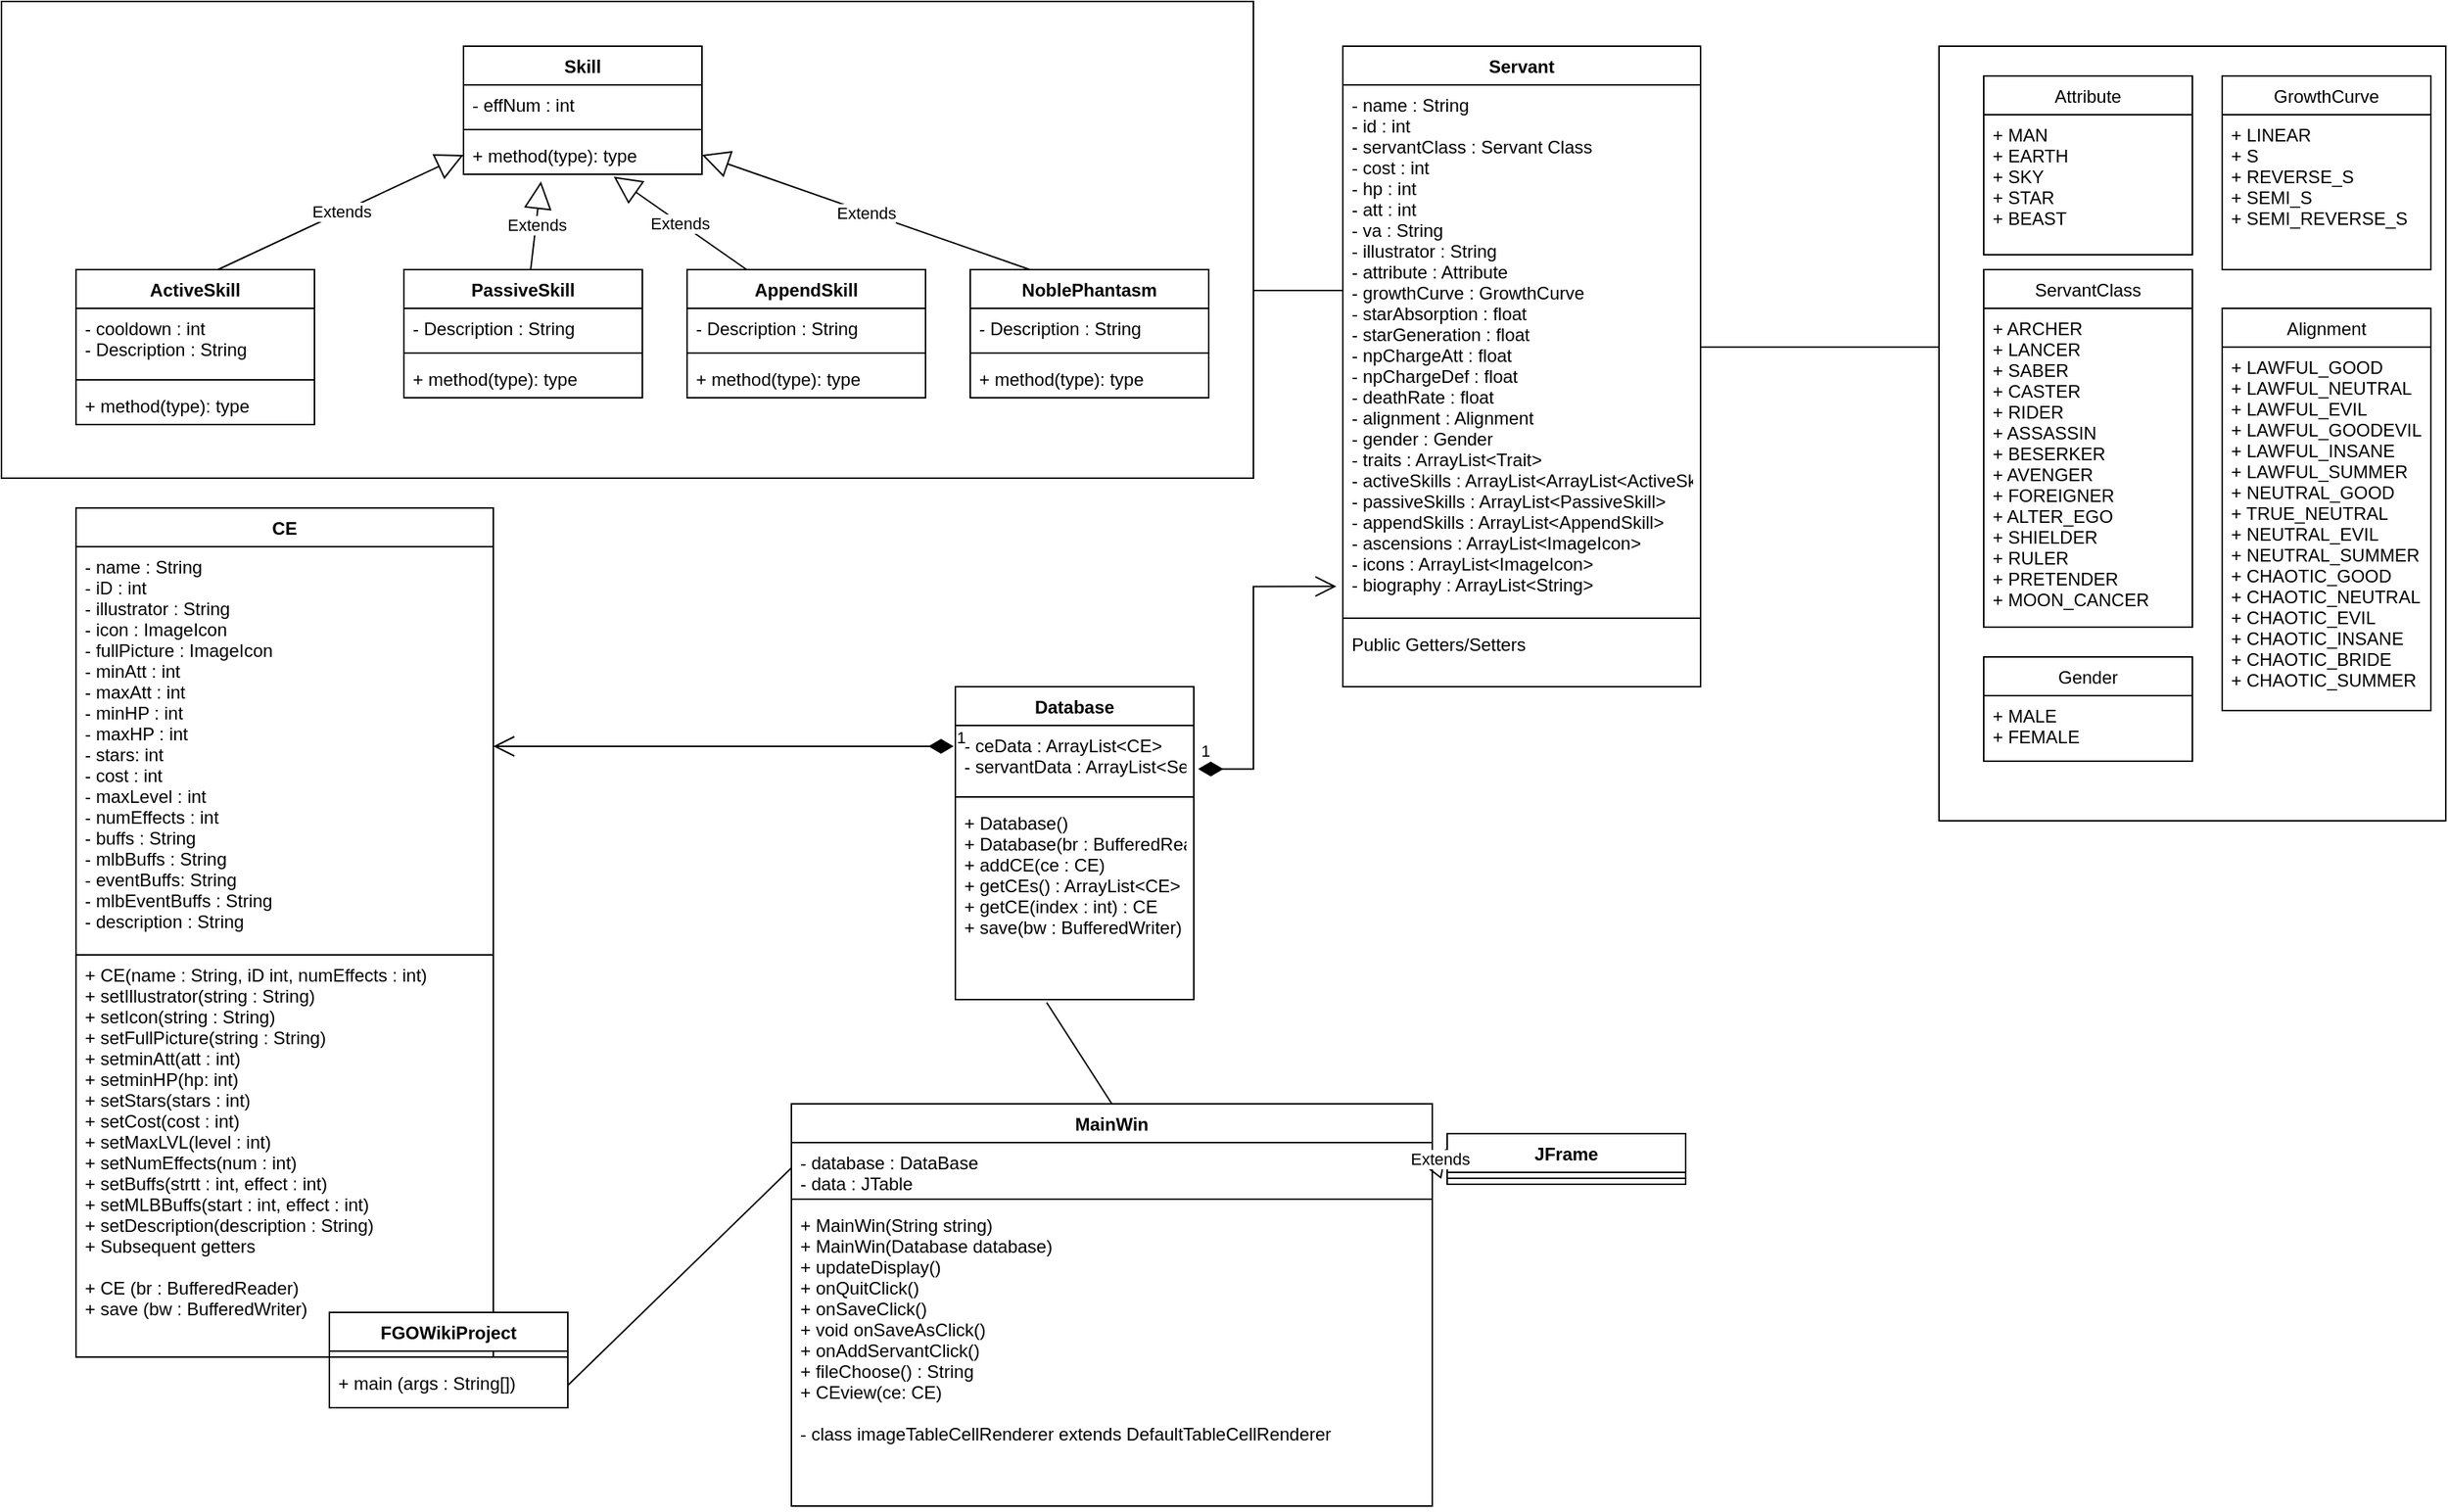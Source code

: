 <mxfile version="18.0.6" type="device"><diagram id="13ah6Uie-GgHhyqu9mPd" name="Page-1"><mxGraphModel dx="1958" dy="555" grid="1" gridSize="10" guides="1" tooltips="1" connect="1" arrows="1" fold="1" page="1" pageScale="1" pageWidth="850" pageHeight="1100" math="0" shadow="0"><root><mxCell id="0"/><mxCell id="1" parent="0"/><mxCell id="Jr32cKEPlbI3s-gcWsRq-26" value="" style="html=1;" parent="1" vertex="1"><mxGeometry x="-650" y="10" width="840" height="320" as="geometry"/></mxCell><mxCell id="uhmIGcfHE6So96rjmooI-2" value="Servant" style="swimlane;fontStyle=1;align=center;verticalAlign=top;childLayout=stackLayout;horizontal=1;startSize=26;horizontalStack=0;resizeParent=1;resizeParentMax=0;resizeLast=0;collapsible=1;marginBottom=0;" parent="1" vertex="1"><mxGeometry x="250" y="40" width="240" height="430" as="geometry"/></mxCell><mxCell id="uhmIGcfHE6So96rjmooI-3" value="- name : String&#10;- id : int&#10;- servantClass : Servant Class&#10;- cost : int&#10;- hp : int&#10;- att : int&#10;- va : String&#10;- illustrator : String&#10;- attribute : Attribute&#10;- growthCurve : GrowthCurve&#10;- starAbsorption : float&#10;- starGeneration : float&#10;- npChargeAtt : float&#10;- npChargeDef : float&#10;- deathRate : float&#10;- alignment : Alignment&#10;- gender : Gender&#10;- traits : ArrayList&lt;Trait&gt;&#10;- activeSkills : ArrayList&lt;ArrayList&lt;ActiveSkill&gt;&gt;&#10;- passiveSkills : ArrayList&lt;PassiveSkill&gt;&#10;- appendSkills : ArrayList&lt;AppendSkill&gt;&#10;- ascensions : ArrayList&lt;ImageIcon&gt;&#10;- icons : ArrayList&lt;ImageIcon&gt;&#10;- biography : ArrayList&lt;String&gt;&#10;&#10;" style="text;strokeColor=none;fillColor=none;align=left;verticalAlign=top;spacingLeft=4;spacingRight=4;overflow=hidden;rotatable=0;points=[[0,0.5],[1,0.5]];portConstraint=eastwest;" parent="uhmIGcfHE6So96rjmooI-2" vertex="1"><mxGeometry y="26" width="240" height="354" as="geometry"/></mxCell><mxCell id="uhmIGcfHE6So96rjmooI-4" value="" style="line;strokeWidth=1;fillColor=none;align=left;verticalAlign=middle;spacingTop=-1;spacingLeft=3;spacingRight=3;rotatable=0;labelPosition=right;points=[];portConstraint=eastwest;" parent="uhmIGcfHE6So96rjmooI-2" vertex="1"><mxGeometry y="380" width="240" height="8" as="geometry"/></mxCell><mxCell id="uhmIGcfHE6So96rjmooI-5" value="Public Getters/Setters&#10;" style="text;strokeColor=none;fillColor=none;align=left;verticalAlign=top;spacingLeft=4;spacingRight=4;overflow=hidden;rotatable=0;points=[[0,0.5],[1,0.5]];portConstraint=eastwest;" parent="uhmIGcfHE6So96rjmooI-2" vertex="1"><mxGeometry y="388" width="240" height="42" as="geometry"/></mxCell><mxCell id="uhmIGcfHE6So96rjmooI-14" value="CE" style="swimlane;fontStyle=1;align=center;verticalAlign=top;childLayout=stackLayout;horizontal=1;startSize=26;horizontalStack=0;resizeParent=1;resizeParentMax=0;resizeLast=0;collapsible=1;marginBottom=0;" parent="1" vertex="1"><mxGeometry x="-600" y="350" width="280" height="570" as="geometry"/></mxCell><mxCell id="uhmIGcfHE6So96rjmooI-15" value="- name : String&#10;- iD : int&#10;- illustrator : String&#10;- icon : ImageIcon&#10;- fullPicture : ImageIcon&#10;- minAtt : int&#10;- maxAtt : int&#10;- minHP : int&#10;- maxHP : int&#10;- stars: int&#10;- cost : int&#10;- maxLevel : int&#10;- numEffects : int&#10;- buffs : String&#10;- mlbBuffs : String&#10;- eventBuffs: String&#10;- mlbEventBuffs : String&#10;- description : String" style="text;strokeColor=none;fillColor=none;align=left;verticalAlign=top;spacingLeft=4;spacingRight=4;overflow=hidden;rotatable=0;points=[[0,0.5],[1,0.5]];portConstraint=eastwest;" parent="uhmIGcfHE6So96rjmooI-14" vertex="1"><mxGeometry y="26" width="280" height="274" as="geometry"/></mxCell><mxCell id="uhmIGcfHE6So96rjmooI-18" value="+ CE(name : String, iD int, numEffects : int)&#10;+ setIllustrator(string : String)&#10;+ setIcon(string : String)&#10;+ setFullPicture(string : String)&#10;+ setminAtt(att : int)&#10;+ setminHP(hp: int)&#10;+ setStars(stars : int)&#10;+ setCost(cost : int)&#10;+ setMaxLVL(level : int)&#10;+ setNumEffects(num : int)&#10;+ setBuffs(strtt : int, effect : int)&#10;+ setMLBBuffs(start : int, effect : int)&#10;+ setDescription(description : String)&#10;+ Subsequent getters&#10;&#10;+ CE (br : BufferedReader)&#10;+ save (bw : BufferedWriter)" style="text;strokeColor=default;fillColor=none;align=left;verticalAlign=top;spacingLeft=4;spacingRight=4;overflow=hidden;rotatable=0;points=[[0,0.5],[1,0.5]];portConstraint=eastwest;" parent="uhmIGcfHE6So96rjmooI-14" vertex="1"><mxGeometry y="300" width="280" height="270" as="geometry"/></mxCell><mxCell id="uhmIGcfHE6So96rjmooI-32" value="" style="rounded=0;whiteSpace=wrap;html=1;strokeColor=default;" parent="1" vertex="1"><mxGeometry x="650" y="40" width="340" height="520" as="geometry"/></mxCell><mxCell id="uhmIGcfHE6So96rjmooI-10" value="Attribute" style="swimlane;fontStyle=0;childLayout=stackLayout;horizontal=1;startSize=26;fillColor=none;horizontalStack=0;resizeParent=1;resizeParentMax=0;resizeLast=0;collapsible=1;marginBottom=0;" parent="1" vertex="1"><mxGeometry x="680" y="60" width="140" height="120" as="geometry"/></mxCell><mxCell id="uhmIGcfHE6So96rjmooI-11" value="+ MAN&#10;+ EARTH&#10;+ SKY&#10;+ STAR&#10;+ BEAST" style="text;strokeColor=none;fillColor=none;align=left;verticalAlign=top;spacingLeft=4;spacingRight=4;overflow=hidden;rotatable=0;points=[[0,0.5],[1,0.5]];portConstraint=eastwest;" parent="uhmIGcfHE6So96rjmooI-10" vertex="1"><mxGeometry y="26" width="140" height="94" as="geometry"/></mxCell><mxCell id="uhmIGcfHE6So96rjmooI-6" value="ServantClass" style="swimlane;fontStyle=0;childLayout=stackLayout;horizontal=1;startSize=26;fillColor=none;horizontalStack=0;resizeParent=1;resizeParentMax=0;resizeLast=0;collapsible=1;marginBottom=0;" parent="1" vertex="1"><mxGeometry x="680" y="190" width="140" height="240" as="geometry"/></mxCell><mxCell id="uhmIGcfHE6So96rjmooI-7" value="+ ARCHER&#10;+ LANCER&#10;+ SABER&#10;+ CASTER&#10;+ RIDER&#10;+ ASSASSIN&#10;+ BESERKER&#10;+ AVENGER&#10;+ FOREIGNER&#10;+ ALTER_EGO&#10;+ SHIELDER&#10;+ RULER&#10;+ PRETENDER&#10;+ MOON_CANCER" style="text;strokeColor=none;fillColor=none;align=left;verticalAlign=top;spacingLeft=4;spacingRight=4;overflow=hidden;rotatable=0;points=[[0,0.5],[1,0.5]];portConstraint=eastwest;" parent="uhmIGcfHE6So96rjmooI-6" vertex="1"><mxGeometry y="26" width="140" height="214" as="geometry"/></mxCell><mxCell id="uhmIGcfHE6So96rjmooI-23" value="GrowthCurve" style="swimlane;fontStyle=0;childLayout=stackLayout;horizontal=1;startSize=26;fillColor=none;horizontalStack=0;resizeParent=1;resizeParentMax=0;resizeLast=0;collapsible=1;marginBottom=0;strokeColor=default;" parent="1" vertex="1"><mxGeometry x="840" y="60" width="140" height="130" as="geometry"/></mxCell><mxCell id="uhmIGcfHE6So96rjmooI-24" value="+ LINEAR&#10;+ S&#10;+ REVERSE_S&#10;+ SEMI_S&#10;+ SEMI_REVERSE_S" style="text;strokeColor=none;fillColor=none;align=left;verticalAlign=top;spacingLeft=4;spacingRight=4;overflow=hidden;rotatable=0;points=[[0,0.5],[1,0.5]];portConstraint=eastwest;" parent="uhmIGcfHE6So96rjmooI-23" vertex="1"><mxGeometry y="26" width="140" height="104" as="geometry"/></mxCell><mxCell id="uhmIGcfHE6So96rjmooI-27" value="Alignment" style="swimlane;fontStyle=0;childLayout=stackLayout;horizontal=1;startSize=26;fillColor=none;horizontalStack=0;resizeParent=1;resizeParentMax=0;resizeLast=0;collapsible=1;marginBottom=0;strokeColor=default;" parent="1" vertex="1"><mxGeometry x="840" y="216" width="140" height="270" as="geometry"/></mxCell><mxCell id="uhmIGcfHE6So96rjmooI-33" style="edgeStyle=orthogonalEdgeStyle;rounded=0;orthogonalLoop=1;jettySize=auto;html=1;exitX=0.5;exitY=1;exitDx=0;exitDy=0;" parent="1" source="uhmIGcfHE6So96rjmooI-32" target="uhmIGcfHE6So96rjmooI-32" edge="1"><mxGeometry relative="1" as="geometry"/></mxCell><mxCell id="uhmIGcfHE6So96rjmooI-36" value="" style="line;strokeWidth=1;fillColor=none;align=left;verticalAlign=middle;spacingTop=-1;spacingLeft=3;spacingRight=3;rotatable=0;labelPosition=right;points=[];portConstraint=eastwest;" parent="1" vertex="1"><mxGeometry x="190" y="200" width="60" height="8" as="geometry"/></mxCell><mxCell id="Jr32cKEPlbI3s-gcWsRq-1" value="Skill" style="swimlane;fontStyle=1;align=center;verticalAlign=top;childLayout=stackLayout;horizontal=1;startSize=26;horizontalStack=0;resizeParent=1;resizeParentMax=0;resizeLast=0;collapsible=1;marginBottom=0;" parent="1" vertex="1"><mxGeometry x="-340" y="40" width="160" height="86" as="geometry"/></mxCell><mxCell id="Jr32cKEPlbI3s-gcWsRq-2" value="- effNum : int" style="text;strokeColor=none;fillColor=none;align=left;verticalAlign=top;spacingLeft=4;spacingRight=4;overflow=hidden;rotatable=0;points=[[0,0.5],[1,0.5]];portConstraint=eastwest;" parent="Jr32cKEPlbI3s-gcWsRq-1" vertex="1"><mxGeometry y="26" width="160" height="26" as="geometry"/></mxCell><mxCell id="Jr32cKEPlbI3s-gcWsRq-3" value="" style="line;strokeWidth=1;fillColor=none;align=left;verticalAlign=middle;spacingTop=-1;spacingLeft=3;spacingRight=3;rotatable=0;labelPosition=right;points=[];portConstraint=eastwest;" parent="Jr32cKEPlbI3s-gcWsRq-1" vertex="1"><mxGeometry y="52" width="160" height="8" as="geometry"/></mxCell><mxCell id="Jr32cKEPlbI3s-gcWsRq-4" value="+ method(type): type" style="text;strokeColor=none;fillColor=none;align=left;verticalAlign=top;spacingLeft=4;spacingRight=4;overflow=hidden;rotatable=0;points=[[0,0.5],[1,0.5]];portConstraint=eastwest;" parent="Jr32cKEPlbI3s-gcWsRq-1" vertex="1"><mxGeometry y="60" width="160" height="26" as="geometry"/></mxCell><mxCell id="Jr32cKEPlbI3s-gcWsRq-5" value="ActiveSkill" style="swimlane;fontStyle=1;align=center;verticalAlign=top;childLayout=stackLayout;horizontal=1;startSize=26;horizontalStack=0;resizeParent=1;resizeParentMax=0;resizeLast=0;collapsible=1;marginBottom=0;" parent="1" vertex="1"><mxGeometry x="-600" y="190" width="160" height="104" as="geometry"/></mxCell><mxCell id="Jr32cKEPlbI3s-gcWsRq-6" value="- cooldown : int&#10;- Description : String&#10;" style="text;strokeColor=none;fillColor=none;align=left;verticalAlign=top;spacingLeft=4;spacingRight=4;overflow=hidden;rotatable=0;points=[[0,0.5],[1,0.5]];portConstraint=eastwest;" parent="Jr32cKEPlbI3s-gcWsRq-5" vertex="1"><mxGeometry y="26" width="160" height="44" as="geometry"/></mxCell><mxCell id="Jr32cKEPlbI3s-gcWsRq-7" value="" style="line;strokeWidth=1;fillColor=none;align=left;verticalAlign=middle;spacingTop=-1;spacingLeft=3;spacingRight=3;rotatable=0;labelPosition=right;points=[];portConstraint=eastwest;" parent="Jr32cKEPlbI3s-gcWsRq-5" vertex="1"><mxGeometry y="70" width="160" height="8" as="geometry"/></mxCell><mxCell id="Jr32cKEPlbI3s-gcWsRq-8" value="+ method(type): type" style="text;strokeColor=none;fillColor=none;align=left;verticalAlign=top;spacingLeft=4;spacingRight=4;overflow=hidden;rotatable=0;points=[[0,0.5],[1,0.5]];portConstraint=eastwest;" parent="Jr32cKEPlbI3s-gcWsRq-5" vertex="1"><mxGeometry y="78" width="160" height="26" as="geometry"/></mxCell><mxCell id="Jr32cKEPlbI3s-gcWsRq-9" value="AppendSkill" style="swimlane;fontStyle=1;align=center;verticalAlign=top;childLayout=stackLayout;horizontal=1;startSize=26;horizontalStack=0;resizeParent=1;resizeParentMax=0;resizeLast=0;collapsible=1;marginBottom=0;" parent="1" vertex="1"><mxGeometry x="-190" y="190" width="160" height="86" as="geometry"/></mxCell><mxCell id="Jr32cKEPlbI3s-gcWsRq-10" value="- Description : String" style="text;strokeColor=none;fillColor=none;align=left;verticalAlign=top;spacingLeft=4;spacingRight=4;overflow=hidden;rotatable=0;points=[[0,0.5],[1,0.5]];portConstraint=eastwest;" parent="Jr32cKEPlbI3s-gcWsRq-9" vertex="1"><mxGeometry y="26" width="160" height="26" as="geometry"/></mxCell><mxCell id="Jr32cKEPlbI3s-gcWsRq-11" value="" style="line;strokeWidth=1;fillColor=none;align=left;verticalAlign=middle;spacingTop=-1;spacingLeft=3;spacingRight=3;rotatable=0;labelPosition=right;points=[];portConstraint=eastwest;" parent="Jr32cKEPlbI3s-gcWsRq-9" vertex="1"><mxGeometry y="52" width="160" height="8" as="geometry"/></mxCell><mxCell id="Jr32cKEPlbI3s-gcWsRq-12" value="+ method(type): type" style="text;strokeColor=none;fillColor=none;align=left;verticalAlign=top;spacingLeft=4;spacingRight=4;overflow=hidden;rotatable=0;points=[[0,0.5],[1,0.5]];portConstraint=eastwest;" parent="Jr32cKEPlbI3s-gcWsRq-9" vertex="1"><mxGeometry y="60" width="160" height="26" as="geometry"/></mxCell><mxCell id="Jr32cKEPlbI3s-gcWsRq-13" value="PassiveSkill" style="swimlane;fontStyle=1;align=center;verticalAlign=top;childLayout=stackLayout;horizontal=1;startSize=26;horizontalStack=0;resizeParent=1;resizeParentMax=0;resizeLast=0;collapsible=1;marginBottom=0;" parent="1" vertex="1"><mxGeometry x="-380" y="190" width="160" height="86" as="geometry"/></mxCell><mxCell id="Jr32cKEPlbI3s-gcWsRq-14" value="- Description : String" style="text;strokeColor=none;fillColor=none;align=left;verticalAlign=top;spacingLeft=4;spacingRight=4;overflow=hidden;rotatable=0;points=[[0,0.5],[1,0.5]];portConstraint=eastwest;" parent="Jr32cKEPlbI3s-gcWsRq-13" vertex="1"><mxGeometry y="26" width="160" height="26" as="geometry"/></mxCell><mxCell id="Jr32cKEPlbI3s-gcWsRq-15" value="" style="line;strokeWidth=1;fillColor=none;align=left;verticalAlign=middle;spacingTop=-1;spacingLeft=3;spacingRight=3;rotatable=0;labelPosition=right;points=[];portConstraint=eastwest;" parent="Jr32cKEPlbI3s-gcWsRq-13" vertex="1"><mxGeometry y="52" width="160" height="8" as="geometry"/></mxCell><mxCell id="Jr32cKEPlbI3s-gcWsRq-16" value="+ method(type): type" style="text;strokeColor=none;fillColor=none;align=left;verticalAlign=top;spacingLeft=4;spacingRight=4;overflow=hidden;rotatable=0;points=[[0,0.5],[1,0.5]];portConstraint=eastwest;" parent="Jr32cKEPlbI3s-gcWsRq-13" vertex="1"><mxGeometry y="60" width="160" height="26" as="geometry"/></mxCell><mxCell id="Jr32cKEPlbI3s-gcWsRq-17" value="NoblePhantasm" style="swimlane;fontStyle=1;align=center;verticalAlign=top;childLayout=stackLayout;horizontal=1;startSize=26;horizontalStack=0;resizeParent=1;resizeParentMax=0;resizeLast=0;collapsible=1;marginBottom=0;" parent="1" vertex="1"><mxGeometry y="190" width="160" height="86" as="geometry"/></mxCell><mxCell id="Jr32cKEPlbI3s-gcWsRq-18" value="- Description : String" style="text;strokeColor=none;fillColor=none;align=left;verticalAlign=top;spacingLeft=4;spacingRight=4;overflow=hidden;rotatable=0;points=[[0,0.5],[1,0.5]];portConstraint=eastwest;" parent="Jr32cKEPlbI3s-gcWsRq-17" vertex="1"><mxGeometry y="26" width="160" height="26" as="geometry"/></mxCell><mxCell id="Jr32cKEPlbI3s-gcWsRq-19" value="" style="line;strokeWidth=1;fillColor=none;align=left;verticalAlign=middle;spacingTop=-1;spacingLeft=3;spacingRight=3;rotatable=0;labelPosition=right;points=[];portConstraint=eastwest;" parent="Jr32cKEPlbI3s-gcWsRq-17" vertex="1"><mxGeometry y="52" width="160" height="8" as="geometry"/></mxCell><mxCell id="Jr32cKEPlbI3s-gcWsRq-20" value="+ method(type): type" style="text;strokeColor=none;fillColor=none;align=left;verticalAlign=top;spacingLeft=4;spacingRight=4;overflow=hidden;rotatable=0;points=[[0,0.5],[1,0.5]];portConstraint=eastwest;" parent="Jr32cKEPlbI3s-gcWsRq-17" vertex="1"><mxGeometry y="60" width="160" height="26" as="geometry"/></mxCell><mxCell id="Jr32cKEPlbI3s-gcWsRq-28" value="" style="line;strokeWidth=1;fillColor=none;align=left;verticalAlign=middle;spacingTop=-1;spacingLeft=3;spacingRight=3;rotatable=0;labelPosition=right;points=[];portConstraint=eastwest;" parent="1" vertex="1"><mxGeometry x="490" y="238" width="160" height="8" as="geometry"/></mxCell><mxCell id="Jr32cKEPlbI3s-gcWsRq-29" value="Database" style="swimlane;fontStyle=1;align=center;verticalAlign=top;childLayout=stackLayout;horizontal=1;startSize=26;horizontalStack=0;resizeParent=1;resizeParentMax=0;resizeLast=0;collapsible=1;marginBottom=0;" parent="1" vertex="1"><mxGeometry x="-10" y="470" width="160" height="210" as="geometry"/></mxCell><mxCell id="Jr32cKEPlbI3s-gcWsRq-30" value="- ceData : ArrayList&lt;CE&gt;&#10;- servantData : ArrayList&lt;Servant&gt;" style="text;strokeColor=none;fillColor=none;align=left;verticalAlign=top;spacingLeft=4;spacingRight=4;overflow=hidden;rotatable=0;points=[[0,0.5],[1,0.5]];portConstraint=eastwest;" parent="Jr32cKEPlbI3s-gcWsRq-29" vertex="1"><mxGeometry y="26" width="160" height="44" as="geometry"/></mxCell><mxCell id="Jr32cKEPlbI3s-gcWsRq-31" value="" style="line;strokeWidth=1;fillColor=none;align=left;verticalAlign=middle;spacingTop=-1;spacingLeft=3;spacingRight=3;rotatable=0;labelPosition=right;points=[];portConstraint=eastwest;" parent="Jr32cKEPlbI3s-gcWsRq-29" vertex="1"><mxGeometry y="70" width="160" height="8" as="geometry"/></mxCell><mxCell id="Jr32cKEPlbI3s-gcWsRq-32" value="+ Database()&#10;+ Database(br : BufferedReader)&#10;+ addCE(ce : CE)&#10;+ getCEs() : ArrayList&lt;CE&gt;&#10;+ getCE(index : int) : CE&#10;+ save(bw : BufferedWriter)" style="text;strokeColor=none;fillColor=none;align=left;verticalAlign=top;spacingLeft=4;spacingRight=4;overflow=hidden;rotatable=0;points=[[0,0.5],[1,0.5]];portConstraint=eastwest;" parent="Jr32cKEPlbI3s-gcWsRq-29" vertex="1"><mxGeometry y="78" width="160" height="132" as="geometry"/></mxCell><mxCell id="Jr32cKEPlbI3s-gcWsRq-39" value="1" style="endArrow=open;html=1;endSize=12;startArrow=diamondThin;startSize=14;startFill=1;edgeStyle=orthogonalEdgeStyle;align=left;verticalAlign=bottom;rounded=0;exitX=1.018;exitY=0.664;exitDx=0;exitDy=0;entryX=-0.018;entryY=0.951;entryDx=0;entryDy=0;entryPerimeter=0;exitPerimeter=0;" parent="1" source="Jr32cKEPlbI3s-gcWsRq-30" target="uhmIGcfHE6So96rjmooI-3" edge="1"><mxGeometry x="-1" y="3" relative="1" as="geometry"><mxPoint x="150" y="560" as="sourcePoint"/><mxPoint x="80" y="470" as="targetPoint"/><Array as="points"><mxPoint x="190" y="525"/><mxPoint x="190" y="403"/></Array></mxGeometry></mxCell><mxCell id="Jr32cKEPlbI3s-gcWsRq-40" value="1" style="endArrow=open;html=1;endSize=12;startArrow=diamondThin;startSize=14;startFill=1;edgeStyle=orthogonalEdgeStyle;align=left;verticalAlign=bottom;rounded=0;exitX=-0.007;exitY=0.318;exitDx=0;exitDy=0;exitPerimeter=0;" parent="1" source="Jr32cKEPlbI3s-gcWsRq-30" edge="1"><mxGeometry x="-1" y="3" relative="1" as="geometry"><mxPoint x="-190" y="571.5" as="sourcePoint"/><mxPoint x="-320" y="510" as="targetPoint"/></mxGeometry></mxCell><mxCell id="Jr32cKEPlbI3s-gcWsRq-41" value="Extends" style="endArrow=block;endSize=16;endFill=0;html=1;rounded=0;exitX=0.595;exitY=0;exitDx=0;exitDy=0;exitPerimeter=0;entryX=0;entryY=0.5;entryDx=0;entryDy=0;" parent="1" source="Jr32cKEPlbI3s-gcWsRq-5" target="Jr32cKEPlbI3s-gcWsRq-4" edge="1"><mxGeometry width="160" relative="1" as="geometry"><mxPoint x="340" y="440" as="sourcePoint"/><mxPoint x="500" y="440" as="targetPoint"/></mxGeometry></mxCell><mxCell id="Jr32cKEPlbI3s-gcWsRq-42" value="Extends" style="endArrow=block;endSize=16;endFill=0;html=1;rounded=0;entryX=0.325;entryY=1.185;entryDx=0;entryDy=0;entryPerimeter=0;" parent="1" source="Jr32cKEPlbI3s-gcWsRq-13" target="Jr32cKEPlbI3s-gcWsRq-4" edge="1"><mxGeometry width="160" relative="1" as="geometry"><mxPoint x="-494.8" y="200" as="sourcePoint"/><mxPoint x="-330" y="123" as="targetPoint"/></mxGeometry></mxCell><mxCell id="Jr32cKEPlbI3s-gcWsRq-43" value="Extends" style="endArrow=block;endSize=16;endFill=0;html=1;rounded=0;exitX=0.25;exitY=0;exitDx=0;exitDy=0;entryX=0.63;entryY=1.062;entryDx=0;entryDy=0;entryPerimeter=0;" parent="1" source="Jr32cKEPlbI3s-gcWsRq-9" target="Jr32cKEPlbI3s-gcWsRq-4" edge="1"><mxGeometry width="160" relative="1" as="geometry"><mxPoint x="-284.951" y="200" as="sourcePoint"/><mxPoint x="-220" y="130" as="targetPoint"/></mxGeometry></mxCell><mxCell id="Jr32cKEPlbI3s-gcWsRq-44" value="Extends" style="endArrow=block;endSize=16;endFill=0;html=1;rounded=0;entryX=1;entryY=0.5;entryDx=0;entryDy=0;exitX=0.25;exitY=0;exitDx=0;exitDy=0;" parent="1" source="Jr32cKEPlbI3s-gcWsRq-17" target="Jr32cKEPlbI3s-gcWsRq-4" edge="1"><mxGeometry width="160" relative="1" as="geometry"><mxPoint x="-274.951" y="210" as="sourcePoint"/><mxPoint x="-268" y="150.81" as="targetPoint"/></mxGeometry></mxCell><mxCell id="Jr32cKEPlbI3s-gcWsRq-45" value="Gender" style="swimlane;fontStyle=0;childLayout=stackLayout;horizontal=1;startSize=26;fillColor=none;horizontalStack=0;resizeParent=1;resizeParentMax=0;resizeLast=0;collapsible=1;marginBottom=0;" parent="1" vertex="1"><mxGeometry x="680" y="450" width="140" height="70" as="geometry"/></mxCell><mxCell id="Jr32cKEPlbI3s-gcWsRq-46" value="+ MALE&#10;+ FEMALE" style="text;strokeColor=none;fillColor=none;align=left;verticalAlign=top;spacingLeft=4;spacingRight=4;overflow=hidden;rotatable=0;points=[[0,0.5],[1,0.5]];portConstraint=eastwest;" parent="Jr32cKEPlbI3s-gcWsRq-45" vertex="1"><mxGeometry y="26" width="140" height="44" as="geometry"/></mxCell><mxCell id="Jr32cKEPlbI3s-gcWsRq-49" value="FGOWikiProject" style="swimlane;fontStyle=1;align=center;verticalAlign=top;childLayout=stackLayout;horizontal=1;startSize=26;horizontalStack=0;resizeParent=1;resizeParentMax=0;resizeLast=0;collapsible=1;marginBottom=0;" parent="1" vertex="1"><mxGeometry x="-430" y="890" width="160" height="64" as="geometry"/></mxCell><mxCell id="Jr32cKEPlbI3s-gcWsRq-51" value="" style="line;strokeWidth=1;fillColor=none;align=left;verticalAlign=middle;spacingTop=-1;spacingLeft=3;spacingRight=3;rotatable=0;labelPosition=right;points=[];portConstraint=eastwest;" parent="Jr32cKEPlbI3s-gcWsRq-49" vertex="1"><mxGeometry y="26" width="160" height="8" as="geometry"/></mxCell><mxCell id="Jr32cKEPlbI3s-gcWsRq-52" value="+ main (args : String[])" style="text;strokeColor=none;fillColor=none;align=left;verticalAlign=top;spacingLeft=4;spacingRight=4;overflow=hidden;rotatable=0;points=[[0,0.5],[1,0.5]];portConstraint=eastwest;" parent="Jr32cKEPlbI3s-gcWsRq-49" vertex="1"><mxGeometry y="34" width="160" height="30" as="geometry"/></mxCell><mxCell id="Jr32cKEPlbI3s-gcWsRq-53" value="MainWin" style="swimlane;fontStyle=1;align=center;verticalAlign=top;childLayout=stackLayout;horizontal=1;startSize=26;horizontalStack=0;resizeParent=1;resizeParentMax=0;resizeLast=0;collapsible=1;marginBottom=0;" parent="1" vertex="1"><mxGeometry x="-120" y="750" width="430" height="270" as="geometry"/></mxCell><mxCell id="Jr32cKEPlbI3s-gcWsRq-54" value="- database : DataBase&#10;- data : JTable" style="text;strokeColor=none;fillColor=none;align=left;verticalAlign=top;spacingLeft=4;spacingRight=4;overflow=hidden;rotatable=0;points=[[0,0.5],[1,0.5]];portConstraint=eastwest;" parent="Jr32cKEPlbI3s-gcWsRq-53" vertex="1"><mxGeometry y="26" width="430" height="34" as="geometry"/></mxCell><mxCell id="Jr32cKEPlbI3s-gcWsRq-55" value="" style="line;strokeWidth=1;fillColor=none;align=left;verticalAlign=middle;spacingTop=-1;spacingLeft=3;spacingRight=3;rotatable=0;labelPosition=right;points=[];portConstraint=eastwest;" parent="Jr32cKEPlbI3s-gcWsRq-53" vertex="1"><mxGeometry y="60" width="430" height="8" as="geometry"/></mxCell><mxCell id="Jr32cKEPlbI3s-gcWsRq-56" value="+ MainWin(String string)&#10;+ MainWin(Database database)&#10;+ updateDisplay()&#10;+ onQuitClick()&#10;+ onSaveClick()&#10;+ void onSaveAsClick()&#10;+ onAddServantClick()&#10;+ fileChoose() : String&#10;+ CEview(ce: CE)&#10;&#10;- class imageTableCellRenderer extends DefaultTableCellRenderer&#10;&#10;&#10;" style="text;strokeColor=none;fillColor=none;align=left;verticalAlign=top;spacingLeft=4;spacingRight=4;overflow=hidden;rotatable=0;points=[[0,0.5],[1,0.5]];portConstraint=eastwest;" parent="Jr32cKEPlbI3s-gcWsRq-53" vertex="1"><mxGeometry y="68" width="430" height="202" as="geometry"/></mxCell><mxCell id="Jr32cKEPlbI3s-gcWsRq-57" value="" style="endArrow=none;html=1;rounded=0;exitX=0.5;exitY=0;exitDx=0;exitDy=0;entryX=0.383;entryY=1.015;entryDx=0;entryDy=0;entryPerimeter=0;" parent="1" source="Jr32cKEPlbI3s-gcWsRq-53" target="Jr32cKEPlbI3s-gcWsRq-32" edge="1"><mxGeometry width="50" height="50" relative="1" as="geometry"><mxPoint x="400" y="720" as="sourcePoint"/><mxPoint x="450" y="670" as="targetPoint"/><Array as="points"/></mxGeometry></mxCell><mxCell id="Jr32cKEPlbI3s-gcWsRq-58" value="" style="endArrow=none;html=1;rounded=0;exitX=1;exitY=0.5;exitDx=0;exitDy=0;entryX=0;entryY=0.5;entryDx=0;entryDy=0;" parent="1" source="Jr32cKEPlbI3s-gcWsRq-52" target="Jr32cKEPlbI3s-gcWsRq-54" edge="1"><mxGeometry width="50" height="50" relative="1" as="geometry"><mxPoint x="40" y="803" as="sourcePoint"/><mxPoint x="261.28" y="634.39" as="targetPoint"/><Array as="points"/></mxGeometry></mxCell><mxCell id="uhmIGcfHE6So96rjmooI-28" value="+ LAWFUL_GOOD&#10;+ LAWFUL_NEUTRAL&#10;+ LAWFUL_EVIL&#10;+ LAWFUL_GOODEVIL&#10;+ LAWFUL_INSANE&#10;+ LAWFUL_SUMMER&#10;+ NEUTRAL_GOOD&#10;+ TRUE_NEUTRAL&#10;+ NEUTRAL_EVIL&#10;+ NEUTRAL_SUMMER&#10;+ CHAOTIC_GOOD&#10;+ CHAOTIC_NEUTRAL&#10;+ CHAOTIC_EVIL&#10;+ CHAOTIC_INSANE&#10;+ CHAOTIC_BRIDE&#10;+ CHAOTIC_SUMMER&#10;" style="text;strokeColor=none;fillColor=none;align=left;verticalAlign=top;spacingLeft=4;spacingRight=4;overflow=hidden;rotatable=0;points=[[0,0.5],[1,0.5]];portConstraint=eastwest;" parent="1" vertex="1"><mxGeometry x="840" y="242" width="140" height="244" as="geometry"/></mxCell><mxCell id="oQ-2GB2aTXzYLyjlNu5t-5" value="JFrame" style="swimlane;fontStyle=1;align=center;verticalAlign=top;childLayout=stackLayout;horizontal=1;startSize=26;horizontalStack=0;resizeParent=1;resizeParentMax=0;resizeLast=0;collapsible=1;marginBottom=0;" parent="1" vertex="1"><mxGeometry x="320" y="770" width="160" height="34" as="geometry"/></mxCell><mxCell id="oQ-2GB2aTXzYLyjlNu5t-7" value="" style="line;strokeWidth=1;fillColor=none;align=left;verticalAlign=middle;spacingTop=-1;spacingLeft=3;spacingRight=3;rotatable=0;labelPosition=right;points=[];portConstraint=eastwest;" parent="oQ-2GB2aTXzYLyjlNu5t-5" vertex="1"><mxGeometry y="26" width="160" height="8" as="geometry"/></mxCell><mxCell id="oQ-2GB2aTXzYLyjlNu5t-11" value="Extends" style="endArrow=block;endSize=16;endFill=0;html=1;rounded=0;exitX=1;exitY=0.5;exitDx=0;exitDy=0;" parent="1" source="Jr32cKEPlbI3s-gcWsRq-54" edge="1"><mxGeometry width="160" relative="1" as="geometry"><mxPoint x="60" y="730" as="sourcePoint"/><mxPoint x="320" y="780" as="targetPoint"/></mxGeometry></mxCell></root></mxGraphModel></diagram></mxfile>